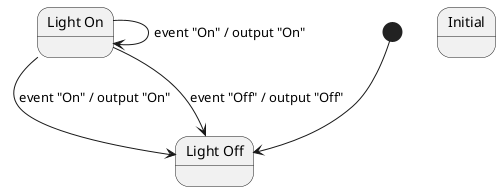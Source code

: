 @startuml

	title ""

	state "Light Off" as LightOffState
	state "Light On" as LightOnState
	state "Initial" as InitialState

	[*] --> LightOffState
	LightOnState --> LightOffState : event "On" / output "On"
	LightOnState --> LightOnState : event "On" / output "On"
	LightOnState --> LightOffState : event "Off" / output "Off"

@enduml
